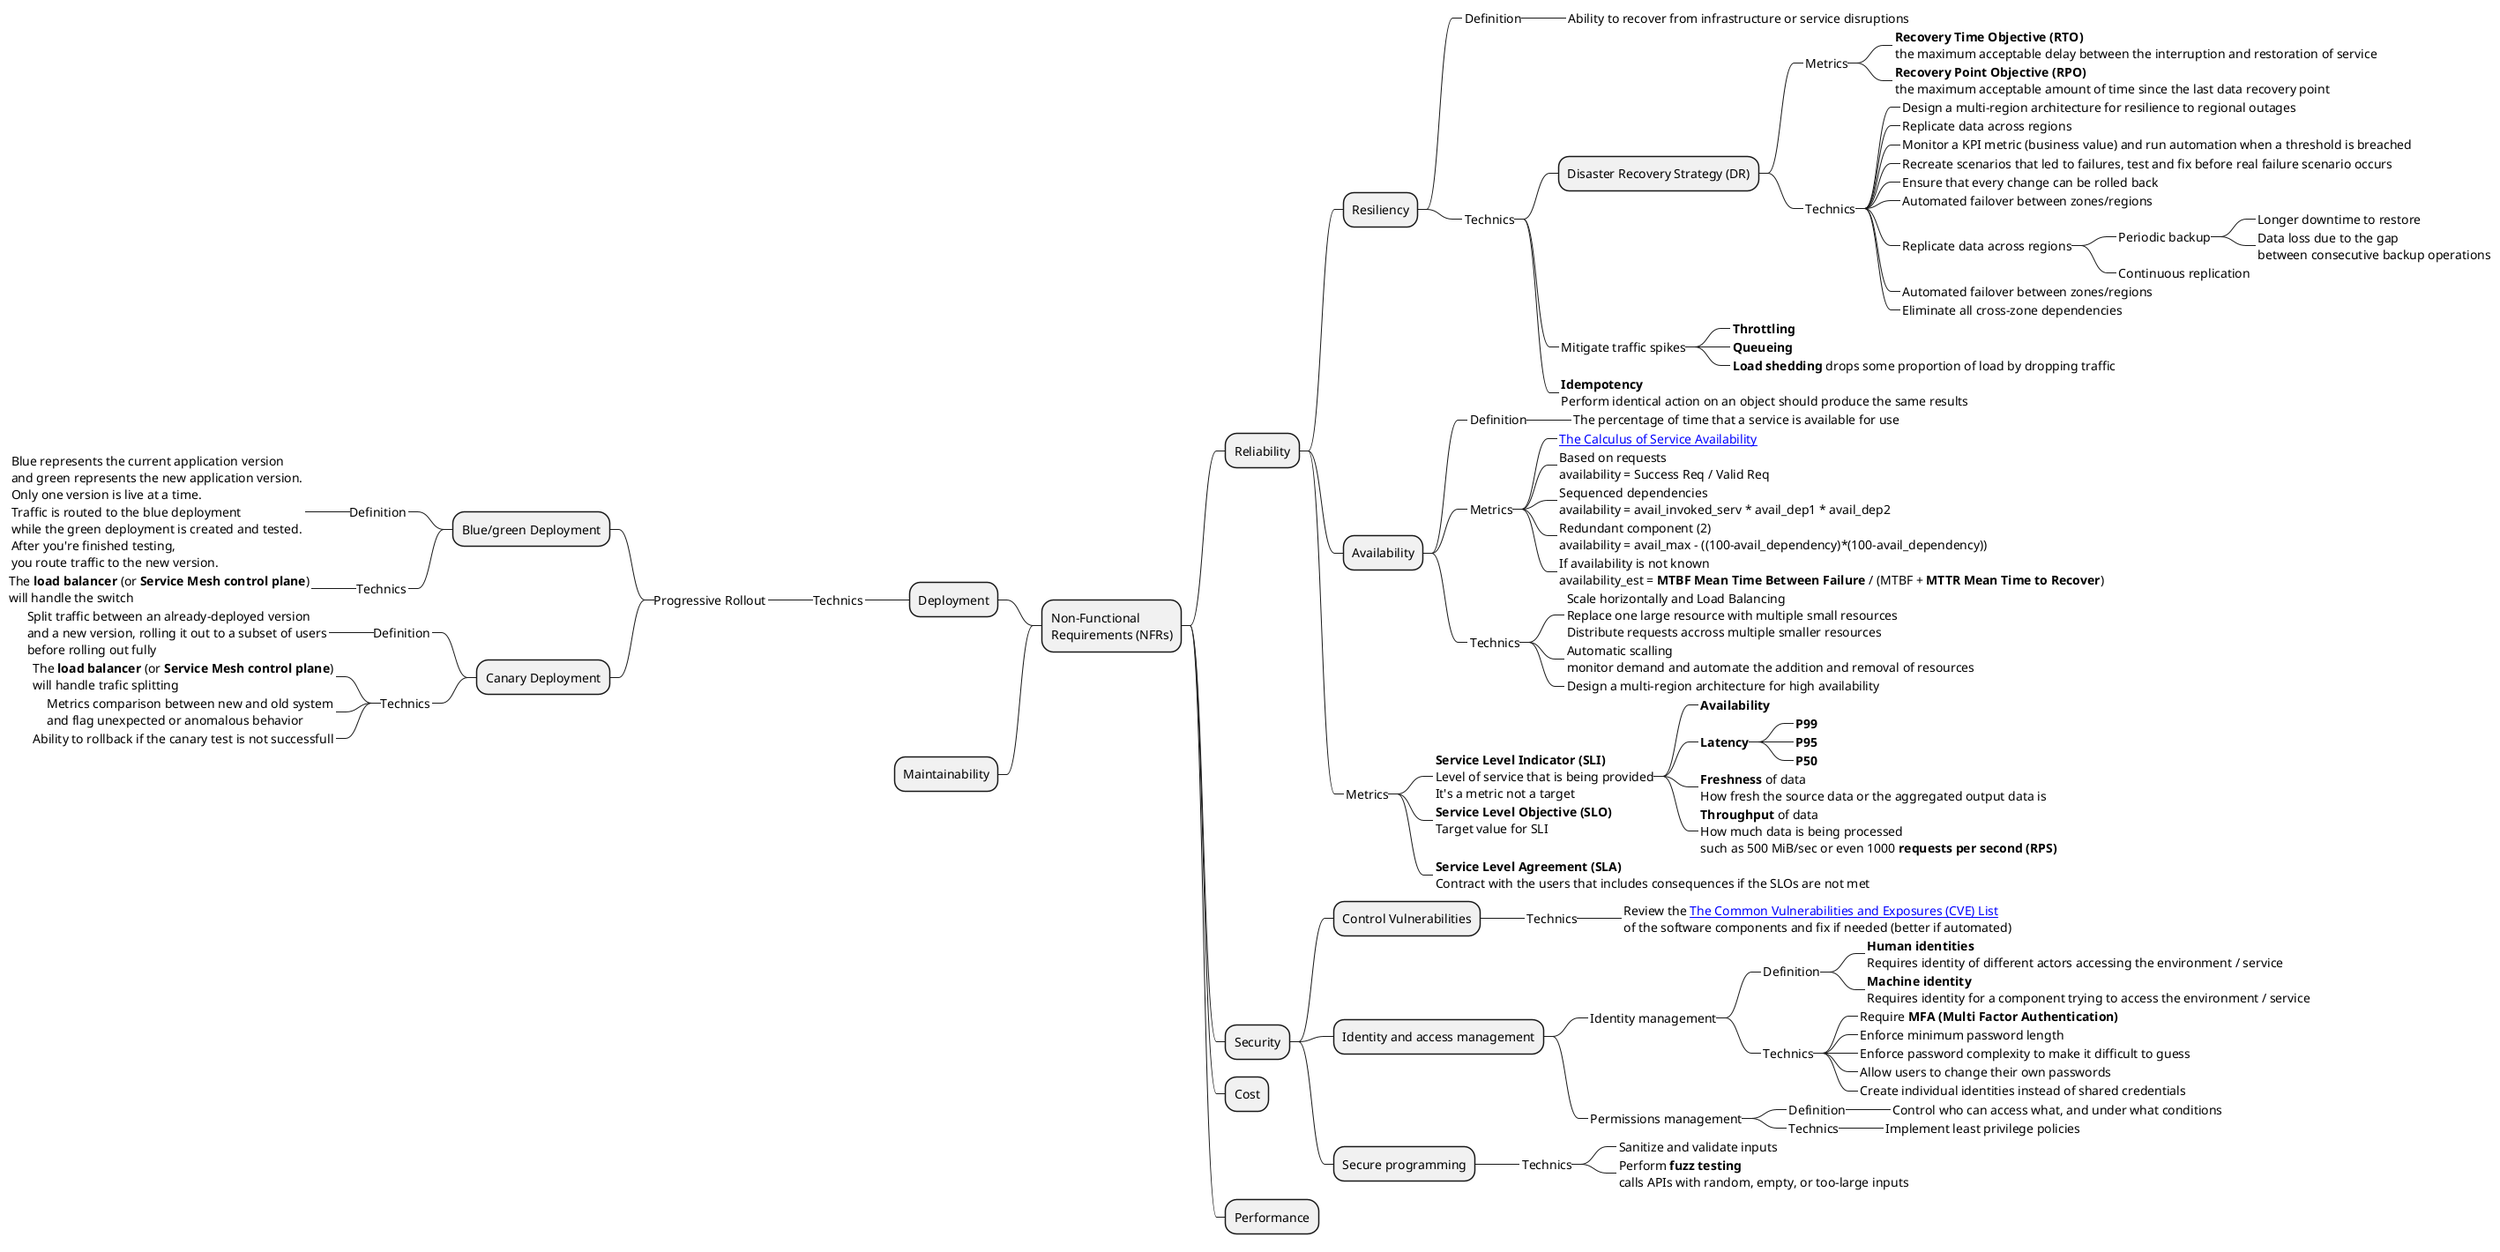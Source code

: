 @startmindmap "Non-Functional Requirements Map"

+ Non-Functional\nRequirements (NFRs)

++ Reliability
+++ Resiliency
++++_ Definition
+++++_ Ability to recover from infrastructure or service disruptions
++++_ Technics
+++++ Disaster Recovery Strategy (DR)
++++++_ Metrics
+++++++_ **Recovery Time Objective (RTO)**\nthe maximum acceptable delay between the interruption and restoration of service
+++++++_ **Recovery Point Objective (RPO)**\nthe maximum acceptable amount of time since the last data recovery point
++++++_ Technics
+++++++_ Design a multi-region architecture for resilience to regional outages
+++++++_ Replicate data across regions
+++++++_ Monitor a KPI metric (business value) and run automation when a threshold is breached
+++++++_ Recreate scenarios that led to failures, test and fix before real failure scenario occurs
+++++++_ Ensure that every change can be rolled back
+++++++_ Automated failover between zones/regions
+++++++_ Replicate data across regions
++++++++_ Periodic backup
+++++++++_ Longer downtime to restore
+++++++++_ Data loss due to the gap\nbetween consecutive backup operations
++++++++_ Continuous replication
+++++++_ Automated failover between zones/regions
+++++++_ Eliminate all cross-zone dependencies
+++++_ Mitigate traffic spikes
++++++_ **Throttling**
++++++_ **Queueing**
++++++_ **Load shedding** drops some proportion of load by dropping traffic
+++++_ **Idempotency**\nPerform identical action on an object should produce the same results
+++ Availability
++++_ Definition
+++++_ The percentage of time that a service is available for use
++++_ Metrics
+++++_ [[https://research.google/pubs/pub46285/ The Calculus of Service Availability]]
+++++_ Based on requests\navailability = Success Req / Valid Req
+++++_ Sequenced dependencies\navailability = avail_invoked_serv * avail_dep1 * avail_dep2
+++++_ Redundant component (2)\navailability = avail_max - ((100-avail_dependency)*(100-avail_dependency))
+++++_ If availability is not known\navailability_est = **MTBF Mean Time Between Failure** / (MTBF + **MTTR Mean Time to Recover**)
++++_ Technics
+++++_ Scale horizontally and Load Balancing\nReplace one large resource with multiple small resources\nDistribute requests accross multiple smaller resources
+++++_ Automatic scalling\nmonitor demand and automate the addition and removal of resources
+++++_ Design a multi-region architecture for high availability

+++_ Metrics
++++_ **Service Level Indicator (SLI)**\nLevel of service that is being provided\nIt's a metric not a target
+++++_ **Availability**
+++++_ **Latency**
++++++_ **P99**
++++++_ **P95**
++++++_ **P50**
+++++_ **Freshness** of data\nHow fresh the source data or the aggregated output data is
+++++_ **Throughput** of data\nHow much data is being processed\nsuch as 500 MiB/sec or even 1000 **requests per second (RPS)**
++++_ **Service Level Objective (SLO)**\nTarget value for SLI
++++_ **Service Level Agreement (SLA)**\nContract with the users that includes consequences if the SLOs are not met

++ Security
+++ Control Vulnerabilities
++++_ Technics
+++++_ Review the [[https://cve.mitre.org/ The Common Vulnerabilities and Exposures (CVE) List]]\nof the software components and fix if needed (better if automated)
+++ Identity and access management
++++_ Identity management
+++++_ Definition
++++++_ **Human identities**\nRequires identity of different actors accessing the environment / service
++++++_ **Machine identity**\nRequires identity for a component trying to access the environment / service
+++++_ Technics
++++++_ Require **MFA (Multi Factor Authentication)**
++++++_ Enforce minimum password length
++++++_ Enforce password complexity to make it difficult to guess
++++++_ Allow users to change their own passwords
++++++_ Create individual identities instead of shared credentials
++++_ Permissions management
+++++_ Definition
++++++_ Control who can access what, and under what conditions
+++++_ Technics
++++++_ Implement least privilege policies
+++ Secure programming
++++_ Technics
+++++_ Sanitize and validate inputs
+++++_ Perform **fuzz testing**\ncalls APIs with random, empty, or too-large inputs


++ Cost
++ Performance

-- Deployment
---_ Technics
----_ Progressive Rollout
----- Blue/green Deployment
------_ Definition
-------_ Blue represents the current application version\nand green represents the new application version.\nOnly one version is live at a time.\nTraffic is routed to the blue deployment\nwhile the green deployment is created and tested.\nAfter you're finished testing,\nyou route traffic to the new version.
------_ Technics
-------_ The **load balancer** (or **Service Mesh control plane**)\nwill handle the switch
----- Canary Deployment
------_ Definition
-------_ Split traffic between an already-deployed version\nand a new version, rolling it out to a subset of users\nbefore rolling out fully
------_ Technics
-------_ The **load balancer** (or **Service Mesh control plane**)\nwill handle trafic splitting
-------_ Metrics comparison between new and old system\nand flag unexpected or anomalous behavior
-------_ Ability to rollback if the canary test is not successfull

-- Maintainability

@endmindmap